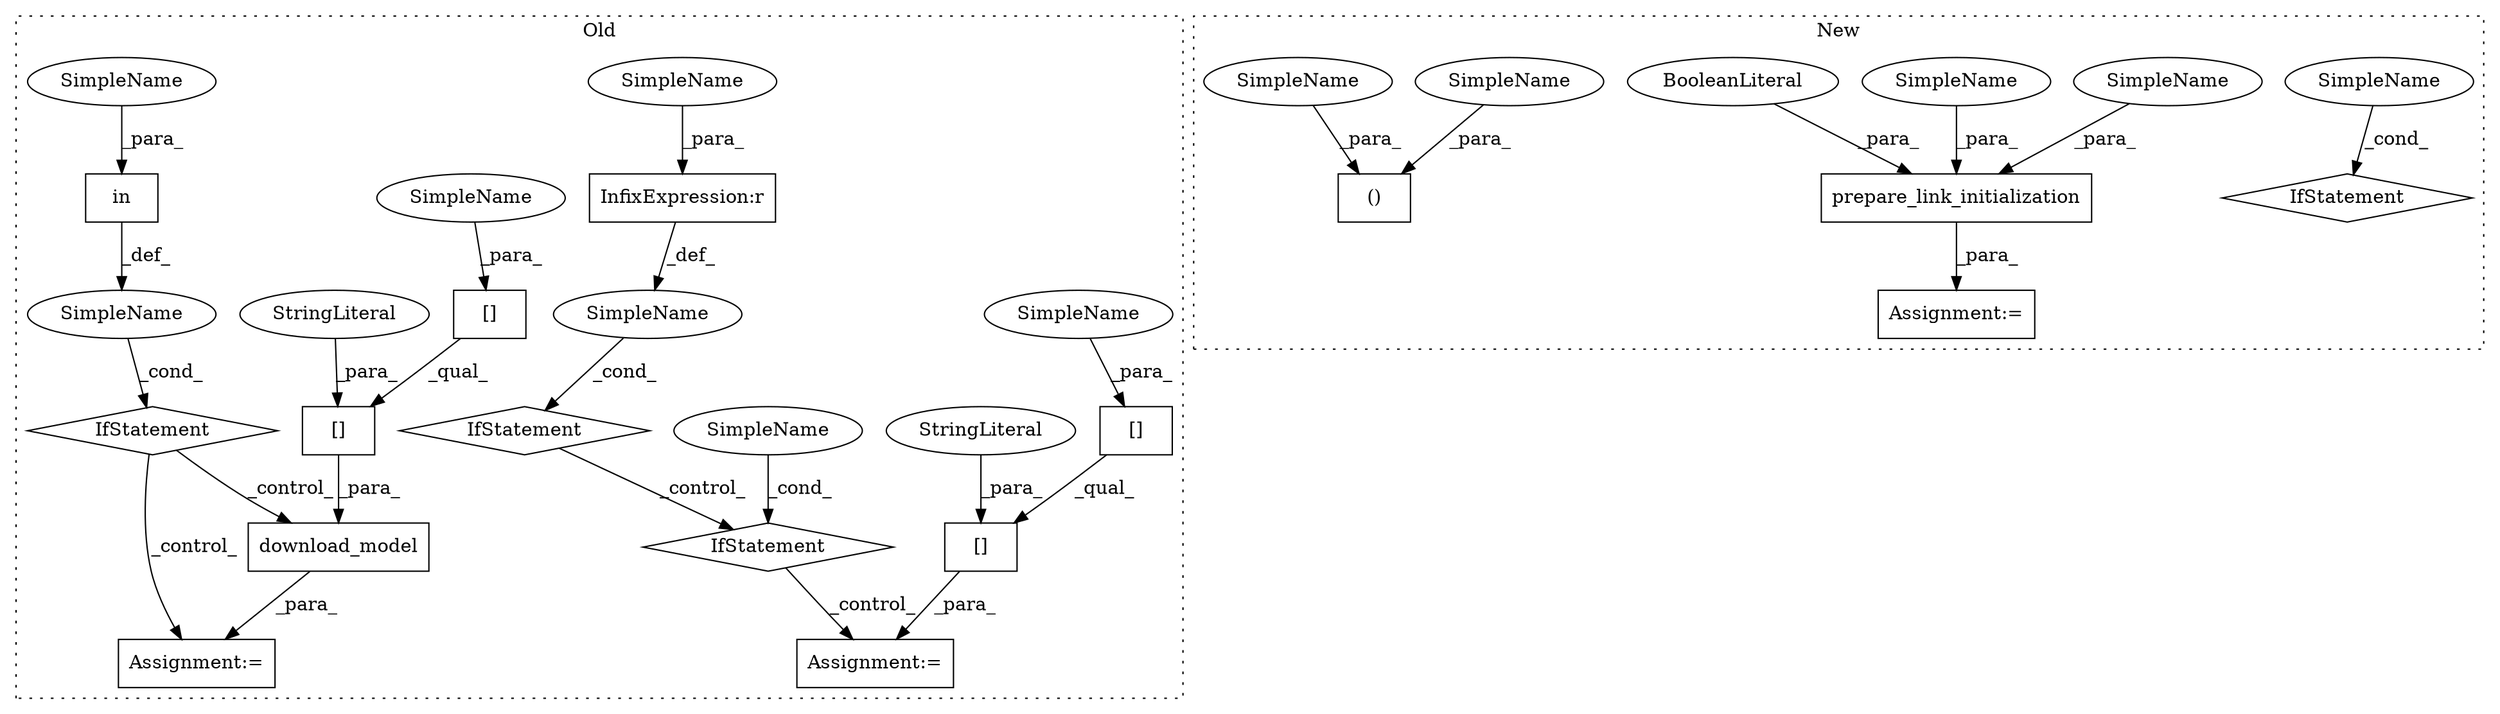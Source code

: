 digraph G {
subgraph cluster0 {
1 [label="[]" a="2" s="2500,2535" l="26,1" shape="box"];
3 [label="StringLiteral" a="45" s="2526" l="9" shape="ellipse"];
4 [label="[]" a="2" s="2500,2524" l="8,1" shape="box"];
5 [label="Assignment:=" a="7" s="2499" l="1" shape="box"];
6 [label="IfStatement" a="25" s="2443,2480" l="10,2" shape="diamond"];
7 [label="SimpleName" a="42" s="" l="" shape="ellipse"];
8 [label="SimpleName" a="42" s="" l="" shape="ellipse"];
11 [label="InfixExpression:r" a="27" s="2425" l="4" shape="box"];
12 [label="IfStatement" a="25" s="2414,2433" l="4,2" shape="diamond"];
14 [label="[]" a="2" s="4139,4163" l="8,1" shape="box"];
15 [label="in" a="105" s="3782" l="27" shape="box"];
16 [label="[]" a="2" s="4139,4170" l="26,1" shape="box"];
17 [label="StringLiteral" a="45" s="4165" l="5" shape="ellipse"];
18 [label="download_model" a="32" s="4124,4171" l="15,1" shape="box"];
19 [label="IfStatement" a="25" s="3774,3809" l="8,2" shape="diamond"];
20 [label="SimpleName" a="42" s="" l="" shape="ellipse"];
21 [label="Assignment:=" a="7" s="4123" l="1" shape="box"];
23 [label="SimpleName" a="42" s="4147" l="16" shape="ellipse"];
24 [label="SimpleName" a="42" s="2508" l="16" shape="ellipse"];
25 [label="SimpleName" a="42" s="3782" l="16" shape="ellipse"];
26 [label="SimpleName" a="42" s="2418" l="7" shape="ellipse"];
label = "Old";
style="dotted";
}
subgraph cluster1 {
2 [label="prepare_link_initialization" a="32" s="2316,2387" l="28,1" shape="box"];
9 [label="Assignment:=" a="7" s="2314" l="2" shape="box"];
10 [label="BooleanLiteral" a="9" s="2377" l="5" shape="ellipse"];
13 [label="()" a="106" s="2290" l="24" shape="box"];
22 [label="IfStatement" a="25" s="3574,3582" l="4,2" shape="diamond"];
27 [label="SimpleName" a="42" s="3578" l="4" shape="ellipse"];
28 [label="SimpleName" a="42" s="2310" l="4" shape="ellipse"];
29 [label="SimpleName" a="42" s="2352" l="16" shape="ellipse"];
30 [label="SimpleName" a="42" s="2344" l="7" shape="ellipse"];
31 [label="SimpleName" a="42" s="2290" l="7" shape="ellipse"];
label = "New";
style="dotted";
}
1 -> 5 [label="_para_"];
2 -> 9 [label="_para_"];
3 -> 1 [label="_para_"];
4 -> 1 [label="_qual_"];
6 -> 5 [label="_control_"];
7 -> 6 [label="_cond_"];
8 -> 12 [label="_cond_"];
10 -> 2 [label="_para_"];
11 -> 8 [label="_def_"];
12 -> 6 [label="_control_"];
14 -> 16 [label="_qual_"];
15 -> 20 [label="_def_"];
16 -> 18 [label="_para_"];
17 -> 16 [label="_para_"];
18 -> 21 [label="_para_"];
19 -> 18 [label="_control_"];
19 -> 21 [label="_control_"];
20 -> 19 [label="_cond_"];
23 -> 14 [label="_para_"];
24 -> 4 [label="_para_"];
25 -> 15 [label="_para_"];
26 -> 11 [label="_para_"];
27 -> 22 [label="_cond_"];
28 -> 13 [label="_para_"];
29 -> 2 [label="_para_"];
30 -> 2 [label="_para_"];
31 -> 13 [label="_para_"];
}